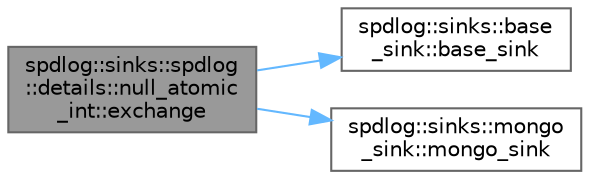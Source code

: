 digraph "spdlog::sinks::spdlog::details::null_atomic_int::exchange"
{
 // LATEX_PDF_SIZE
  bgcolor="transparent";
  edge [fontname=Helvetica,fontsize=10,labelfontname=Helvetica,labelfontsize=10];
  node [fontname=Helvetica,fontsize=10,shape=box,height=0.2,width=0.4];
  rankdir="LR";
  Node1 [id="Node000001",label="spdlog::sinks::spdlog\l::details::null_atomic\l_int::exchange",height=0.2,width=0.4,color="gray40", fillcolor="grey60", style="filled", fontcolor="black",tooltip=" "];
  Node1 -> Node2 [id="edge1_Node000001_Node000002",color="steelblue1",style="solid",tooltip=" "];
  Node2 [id="Node000002",label="spdlog::sinks::base\l_sink::base_sink",height=0.2,width=0.4,color="grey40", fillcolor="white", style="filled",URL="$classspdlog_1_1sinks_1_1base__sink.html#a0a4c703dc54edfbd0d3817770e36f3f7",tooltip=" "];
  Node1 -> Node3 [id="edge2_Node000001_Node000003",color="steelblue1",style="solid",tooltip=" "];
  Node3 [id="Node000003",label="spdlog::sinks::mongo\l_sink::mongo_sink",height=0.2,width=0.4,color="grey40", fillcolor="white", style="filled",URL="$classspdlog_1_1sinks_1_1mongo__sink.html#abc0bf7e73b882f3e860c0ff72eb2c68f",tooltip=" "];
}
